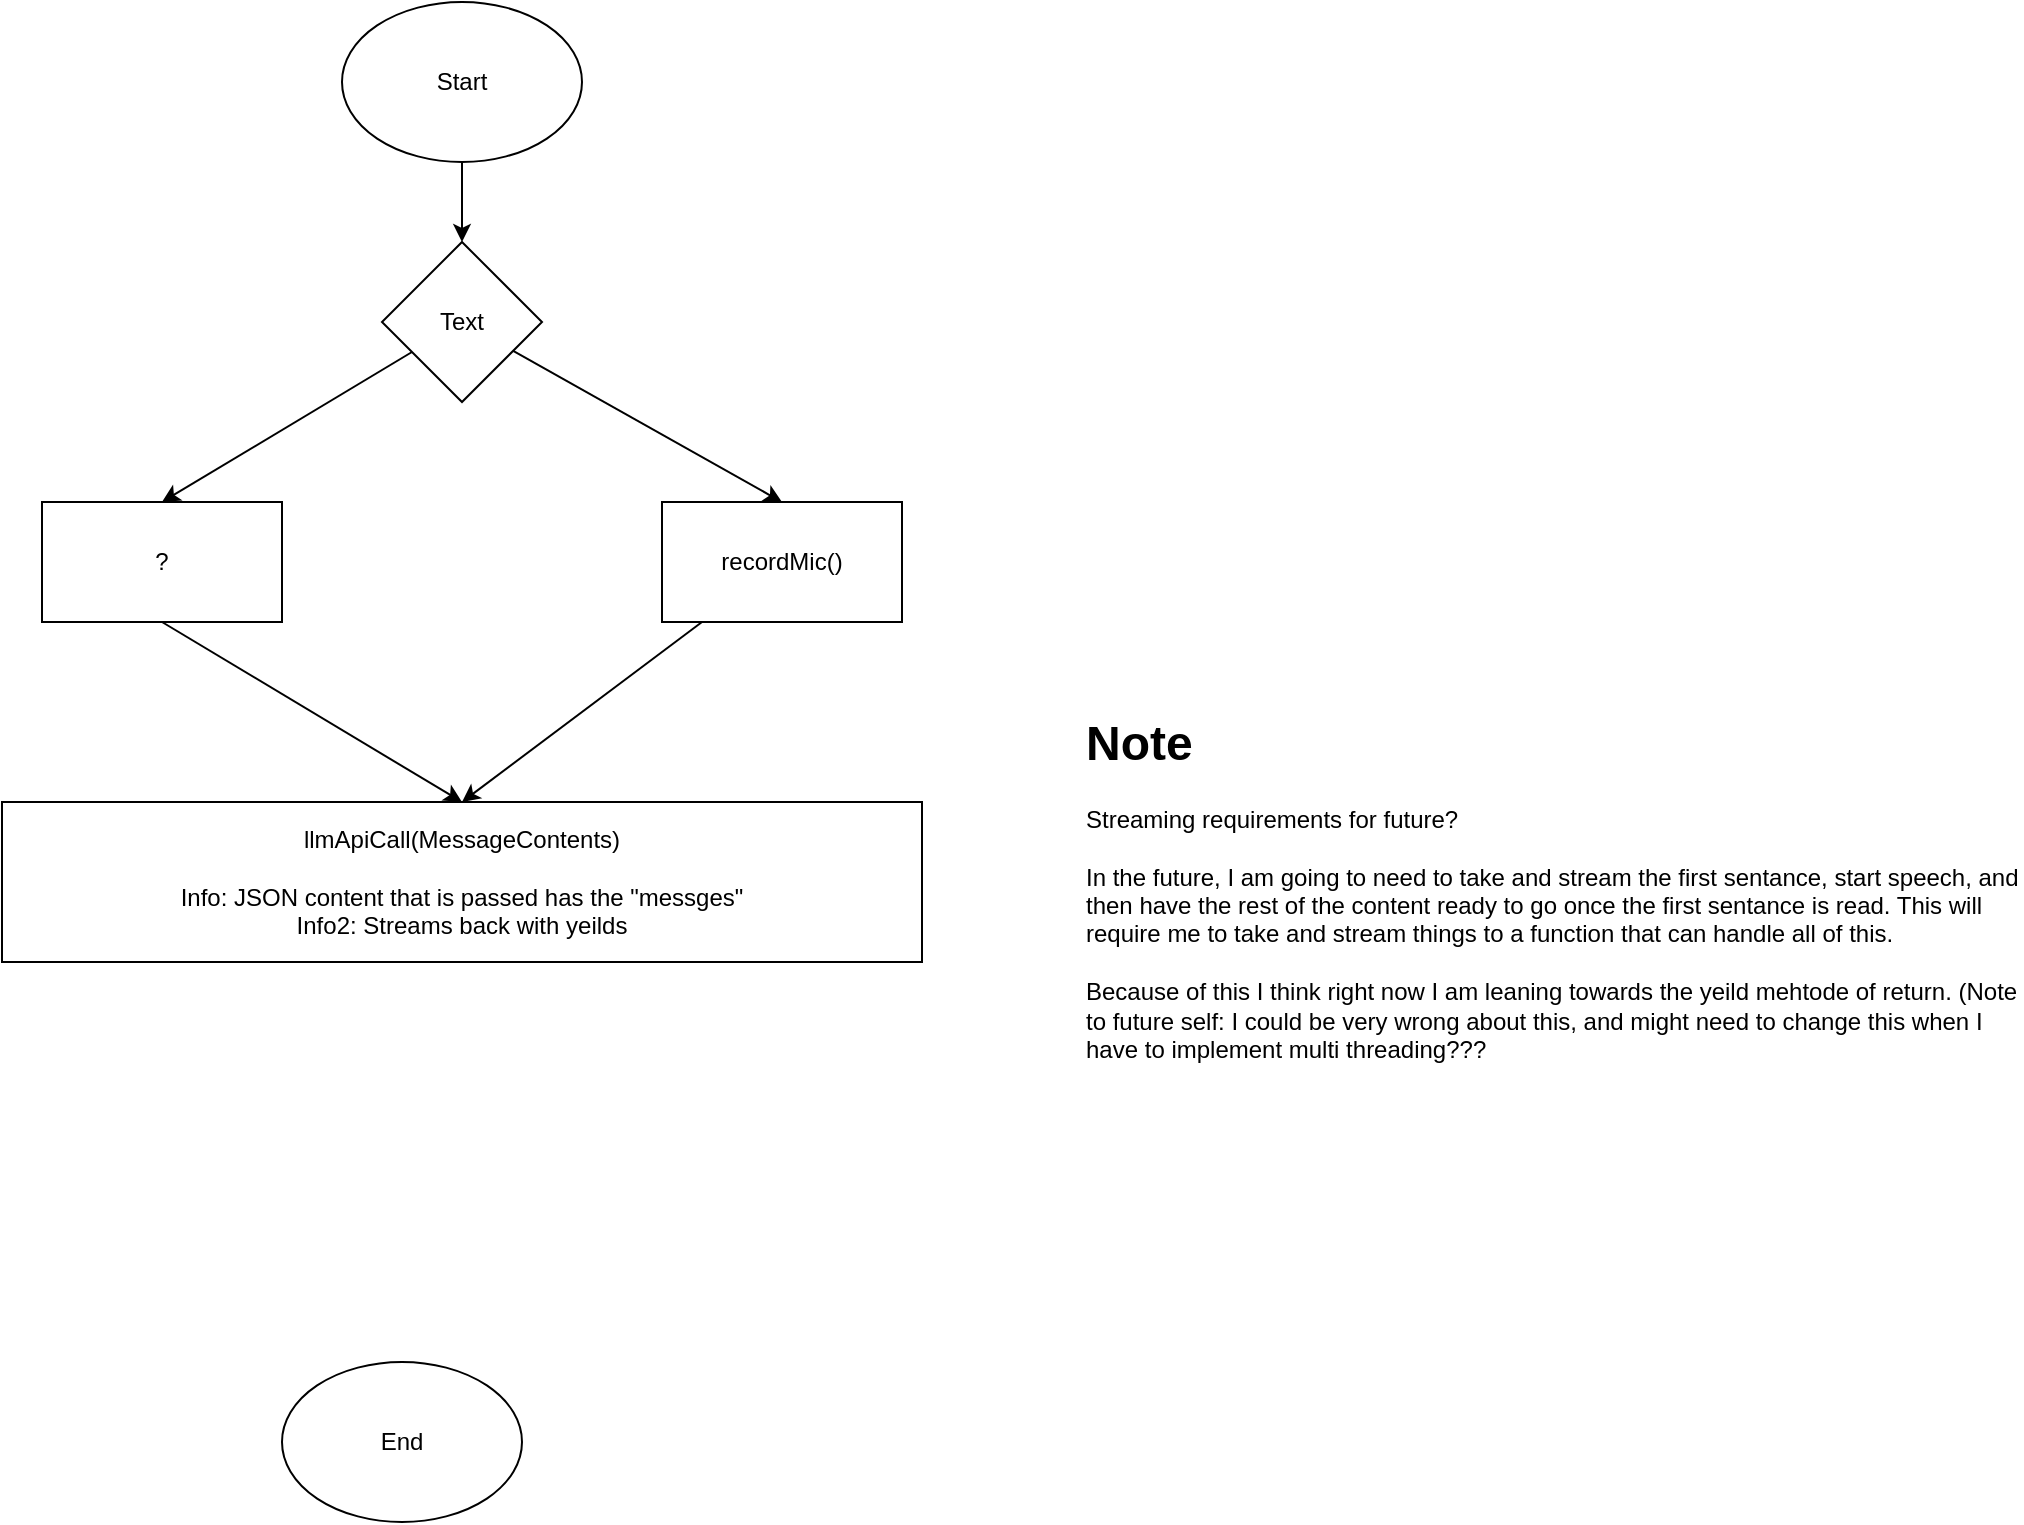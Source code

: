 <mxfile>
    <diagram id="3WBTi_oyFJ9s-rTAwlLL" name="Page-1">
        <mxGraphModel dx="1434" dy="779" grid="1" gridSize="10" guides="1" tooltips="1" connect="1" arrows="1" fold="1" page="1" pageScale="1" pageWidth="850" pageHeight="1100" math="0" shadow="0">
            <root>
                <mxCell id="0"/>
                <mxCell id="1" parent="0"/>
                <mxCell id="2" value="llmApiCall(MessageContents)&lt;br&gt;&lt;br&gt;Info: JSON content that is passed has the &quot;messges&quot;&lt;br&gt;Info2: Streams back with yeilds" style="rounded=0;whiteSpace=wrap;html=1;" parent="1" vertex="1">
                    <mxGeometry x="80" y="410" width="460" height="80" as="geometry"/>
                </mxCell>
                <mxCell id="10" style="edgeStyle=none;html=1;entryX=0.5;entryY=0;entryDx=0;entryDy=0;" edge="1" parent="1" source="3" target="7">
                    <mxGeometry relative="1" as="geometry"/>
                </mxCell>
                <mxCell id="3" value="Start" style="ellipse;whiteSpace=wrap;html=1;" vertex="1" parent="1">
                    <mxGeometry x="250" y="10" width="120" height="80" as="geometry"/>
                </mxCell>
                <mxCell id="5" value="End" style="ellipse;whiteSpace=wrap;html=1;" vertex="1" parent="1">
                    <mxGeometry x="220" y="690" width="120" height="80" as="geometry"/>
                </mxCell>
                <mxCell id="11" style="edgeStyle=none;html=1;entryX=0.5;entryY=0;entryDx=0;entryDy=0;" edge="1" parent="1" source="7" target="9">
                    <mxGeometry relative="1" as="geometry"/>
                </mxCell>
                <mxCell id="12" style="edgeStyle=none;html=1;entryX=0.5;entryY=0;entryDx=0;entryDy=0;" edge="1" parent="1" source="7" target="8">
                    <mxGeometry relative="1" as="geometry"/>
                </mxCell>
                <mxCell id="7" value="Text" style="rhombus;whiteSpace=wrap;html=1;" vertex="1" parent="1">
                    <mxGeometry x="270" y="130" width="80" height="80" as="geometry"/>
                </mxCell>
                <mxCell id="13" style="edgeStyle=none;html=1;entryX=0.5;entryY=0;entryDx=0;entryDy=0;" edge="1" parent="1" source="8" target="2">
                    <mxGeometry relative="1" as="geometry"/>
                </mxCell>
                <mxCell id="8" value="recordMic()" style="rounded=0;whiteSpace=wrap;html=1;" vertex="1" parent="1">
                    <mxGeometry x="410" y="260" width="120" height="60" as="geometry"/>
                </mxCell>
                <mxCell id="14" style="edgeStyle=none;html=1;exitX=0.5;exitY=1;exitDx=0;exitDy=0;entryX=0.5;entryY=0;entryDx=0;entryDy=0;" edge="1" parent="1" source="9" target="2">
                    <mxGeometry relative="1" as="geometry"/>
                </mxCell>
                <mxCell id="9" value="?" style="rounded=0;whiteSpace=wrap;html=1;" vertex="1" parent="1">
                    <mxGeometry x="100" y="260" width="120" height="60" as="geometry"/>
                </mxCell>
                <mxCell id="15" value="&lt;h1 style=&quot;margin-top: 0px;&quot;&gt;Note&lt;/h1&gt;&lt;div&gt;Streaming requirements for future?&lt;/div&gt;&lt;div&gt;&lt;br&gt;&lt;/div&gt;&lt;div&gt;In the future, I am going to need to take and stream the first sentance, start speech, and then have the rest of the content ready to go once the first sentance is read. This will require me to take and stream things to a function that can handle all of this.&amp;nbsp;&lt;br&gt;&lt;br&gt;Because of this I think right now I am leaning towards the yeild mehtode of return. (Note to future self: I could be very wrong about this, and might need to change this when I have to implement multi threading???&lt;/div&gt;" style="text;html=1;whiteSpace=wrap;overflow=hidden;rounded=0;" vertex="1" parent="1">
                    <mxGeometry x="620" y="360" width="470" height="220" as="geometry"/>
                </mxCell>
            </root>
        </mxGraphModel>
    </diagram>
</mxfile>